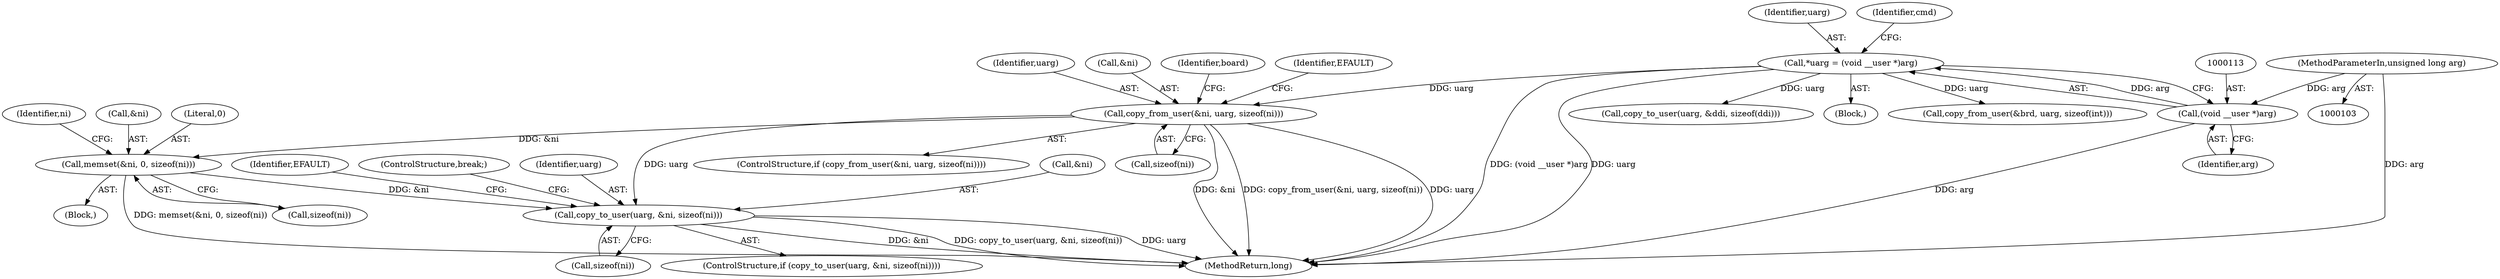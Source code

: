 digraph "0_linux_4b6184336ebb5c8dc1eae7f7ab46ee608a748b05@API" {
"1000369" [label="(Call,memset(&ni, 0, sizeof(ni)))"];
"1000311" [label="(Call,copy_from_user(&ni, uarg, sizeof(ni)))"];
"1000110" [label="(Call,*uarg = (void __user *)arg)"];
"1000112" [label="(Call,(void __user *)arg)"];
"1000106" [label="(MethodParameterIn,unsigned long arg)"];
"1000611" [label="(Call,copy_to_user(uarg, &ni, sizeof(ni)))"];
"1000370" [label="(Call,&ni)"];
"1000321" [label="(Identifier,board)"];
"1000315" [label="(Call,sizeof(ni))"];
"1000319" [label="(Identifier,EFAULT)"];
"1000311" [label="(Call,copy_from_user(&ni, uarg, sizeof(ni)))"];
"1000314" [label="(Identifier,uarg)"];
"1000610" [label="(ControlStructure,if (copy_to_user(uarg, &ni, sizeof(ni))))"];
"1000372" [label="(Literal,0)"];
"1000373" [label="(Call,sizeof(ni))"];
"1000111" [label="(Identifier,uarg)"];
"1000295" [label="(Block,)"];
"1000110" [label="(Call,*uarg = (void __user *)arg)"];
"1000147" [label="(Call,copy_to_user(uarg, &ddi, sizeof(ddi)))"];
"1000312" [label="(Call,&ni)"];
"1000611" [label="(Call,copy_to_user(uarg, &ni, sizeof(ni)))"];
"1000107" [label="(Block,)"];
"1000162" [label="(Call,copy_from_user(&brd, uarg, sizeof(int)))"];
"1000377" [label="(Identifier,ni)"];
"1000112" [label="(Call,(void __user *)arg)"];
"1000613" [label="(Call,&ni)"];
"1000623" [label="(MethodReturn,long)"];
"1000106" [label="(MethodParameterIn,unsigned long arg)"];
"1000116" [label="(Identifier,cmd)"];
"1000619" [label="(Identifier,EFAULT)"];
"1000620" [label="(ControlStructure,break;)"];
"1000114" [label="(Identifier,arg)"];
"1000615" [label="(Call,sizeof(ni))"];
"1000310" [label="(ControlStructure,if (copy_from_user(&ni, uarg, sizeof(ni))))"];
"1000612" [label="(Identifier,uarg)"];
"1000369" [label="(Call,memset(&ni, 0, sizeof(ni)))"];
"1000369" -> "1000295"  [label="AST: "];
"1000369" -> "1000373"  [label="CFG: "];
"1000370" -> "1000369"  [label="AST: "];
"1000372" -> "1000369"  [label="AST: "];
"1000373" -> "1000369"  [label="AST: "];
"1000377" -> "1000369"  [label="CFG: "];
"1000369" -> "1000623"  [label="DDG: memset(&ni, 0, sizeof(ni))"];
"1000311" -> "1000369"  [label="DDG: &ni"];
"1000369" -> "1000611"  [label="DDG: &ni"];
"1000311" -> "1000310"  [label="AST: "];
"1000311" -> "1000315"  [label="CFG: "];
"1000312" -> "1000311"  [label="AST: "];
"1000314" -> "1000311"  [label="AST: "];
"1000315" -> "1000311"  [label="AST: "];
"1000319" -> "1000311"  [label="CFG: "];
"1000321" -> "1000311"  [label="CFG: "];
"1000311" -> "1000623"  [label="DDG: &ni"];
"1000311" -> "1000623"  [label="DDG: copy_from_user(&ni, uarg, sizeof(ni))"];
"1000311" -> "1000623"  [label="DDG: uarg"];
"1000110" -> "1000311"  [label="DDG: uarg"];
"1000311" -> "1000611"  [label="DDG: uarg"];
"1000110" -> "1000107"  [label="AST: "];
"1000110" -> "1000112"  [label="CFG: "];
"1000111" -> "1000110"  [label="AST: "];
"1000112" -> "1000110"  [label="AST: "];
"1000116" -> "1000110"  [label="CFG: "];
"1000110" -> "1000623"  [label="DDG: (void __user *)arg"];
"1000110" -> "1000623"  [label="DDG: uarg"];
"1000112" -> "1000110"  [label="DDG: arg"];
"1000110" -> "1000147"  [label="DDG: uarg"];
"1000110" -> "1000162"  [label="DDG: uarg"];
"1000112" -> "1000114"  [label="CFG: "];
"1000113" -> "1000112"  [label="AST: "];
"1000114" -> "1000112"  [label="AST: "];
"1000112" -> "1000623"  [label="DDG: arg"];
"1000106" -> "1000112"  [label="DDG: arg"];
"1000106" -> "1000103"  [label="AST: "];
"1000106" -> "1000623"  [label="DDG: arg"];
"1000611" -> "1000610"  [label="AST: "];
"1000611" -> "1000615"  [label="CFG: "];
"1000612" -> "1000611"  [label="AST: "];
"1000613" -> "1000611"  [label="AST: "];
"1000615" -> "1000611"  [label="AST: "];
"1000619" -> "1000611"  [label="CFG: "];
"1000620" -> "1000611"  [label="CFG: "];
"1000611" -> "1000623"  [label="DDG: &ni"];
"1000611" -> "1000623"  [label="DDG: copy_to_user(uarg, &ni, sizeof(ni))"];
"1000611" -> "1000623"  [label="DDG: uarg"];
}
